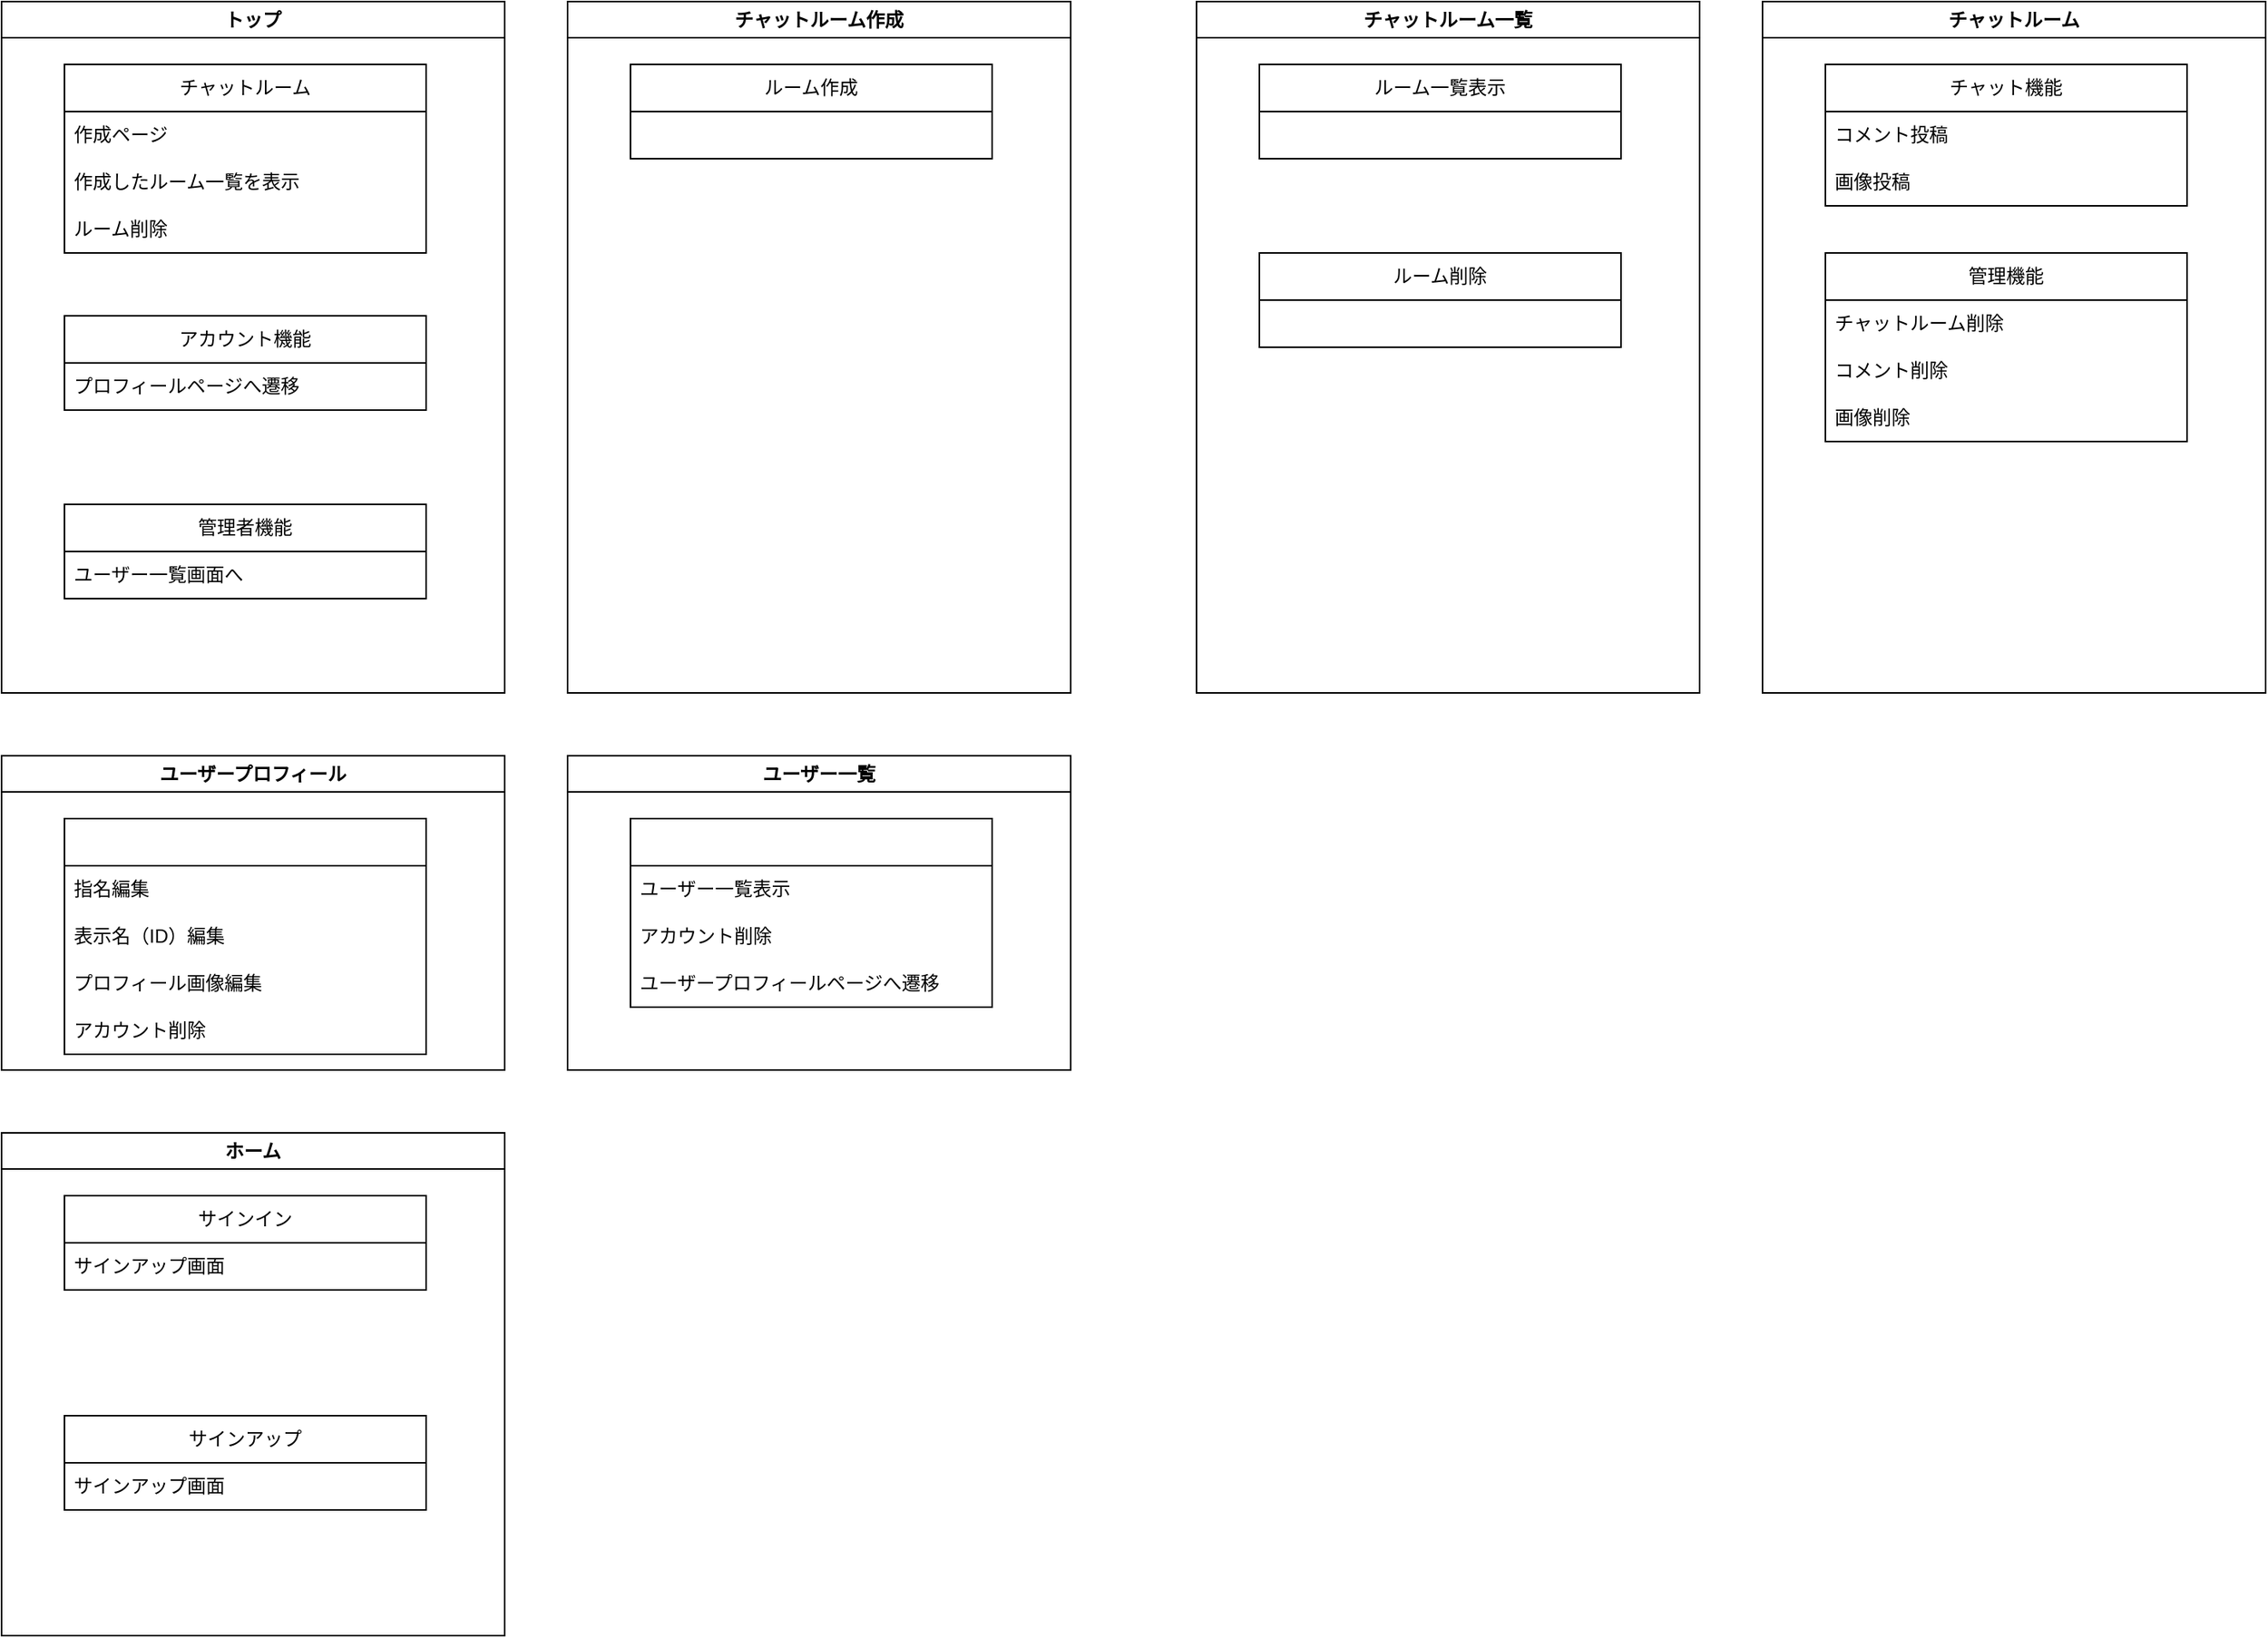 <mxfile>
    <diagram id="5mzLb48JTDCktutmIMSx" name="ページ1">
        <mxGraphModel dx="1066" dy="629" grid="1" gridSize="10" guides="1" tooltips="1" connect="1" arrows="1" fold="1" page="1" pageScale="1" pageWidth="827" pageHeight="1169" math="0" shadow="0">
            <root>
                <mxCell id="0"/>
                <mxCell id="1" parent="0"/>
                <mxCell id="2" value="トップ" style="swimlane;whiteSpace=wrap;html=1;" vertex="1" parent="1">
                    <mxGeometry x="80" y="40" width="320" height="440" as="geometry"/>
                </mxCell>
                <mxCell id="17" value="チャットルーム" style="swimlane;fontStyle=0;childLayout=stackLayout;horizontal=1;startSize=30;horizontalStack=0;resizeParent=1;resizeParentMax=0;resizeLast=0;collapsible=1;marginBottom=0;whiteSpace=wrap;html=1;" vertex="1" parent="2">
                    <mxGeometry x="40" y="40" width="230" height="120" as="geometry"/>
                </mxCell>
                <mxCell id="18" value="作成ページ" style="text;strokeColor=none;fillColor=none;align=left;verticalAlign=middle;spacingLeft=4;spacingRight=4;overflow=hidden;points=[[0,0.5],[1,0.5]];portConstraint=eastwest;rotatable=0;whiteSpace=wrap;html=1;" vertex="1" parent="17">
                    <mxGeometry y="30" width="230" height="30" as="geometry"/>
                </mxCell>
                <mxCell id="19" value="作成したルーム一覧を表示" style="text;strokeColor=none;fillColor=none;align=left;verticalAlign=middle;spacingLeft=4;spacingRight=4;overflow=hidden;points=[[0,0.5],[1,0.5]];portConstraint=eastwest;rotatable=0;whiteSpace=wrap;html=1;" vertex="1" parent="17">
                    <mxGeometry y="60" width="230" height="30" as="geometry"/>
                </mxCell>
                <mxCell id="21" value="ルーム削除" style="text;strokeColor=none;fillColor=none;align=left;verticalAlign=middle;spacingLeft=4;spacingRight=4;overflow=hidden;points=[[0,0.5],[1,0.5]];portConstraint=eastwest;rotatable=0;whiteSpace=wrap;html=1;" vertex="1" parent="17">
                    <mxGeometry y="90" width="230" height="30" as="geometry"/>
                </mxCell>
                <mxCell id="22" value="アカウント機能" style="swimlane;fontStyle=0;childLayout=stackLayout;horizontal=1;startSize=30;horizontalStack=0;resizeParent=1;resizeParentMax=0;resizeLast=0;collapsible=1;marginBottom=0;whiteSpace=wrap;html=1;" vertex="1" parent="2">
                    <mxGeometry x="40" y="200" width="230" height="60" as="geometry"/>
                </mxCell>
                <mxCell id="23" value="プロフィールページへ遷移" style="text;strokeColor=none;fillColor=none;align=left;verticalAlign=middle;spacingLeft=4;spacingRight=4;overflow=hidden;points=[[0,0.5],[1,0.5]];portConstraint=eastwest;rotatable=0;whiteSpace=wrap;html=1;" vertex="1" parent="22">
                    <mxGeometry y="30" width="230" height="30" as="geometry"/>
                </mxCell>
                <mxCell id="34" value="管理者機能" style="swimlane;fontStyle=0;childLayout=stackLayout;horizontal=1;startSize=30;horizontalStack=0;resizeParent=1;resizeParentMax=0;resizeLast=0;collapsible=1;marginBottom=0;whiteSpace=wrap;html=1;" vertex="1" parent="2">
                    <mxGeometry x="40" y="320" width="230" height="60" as="geometry"/>
                </mxCell>
                <mxCell id="35" value="ユーザー一覧画面へ" style="text;strokeColor=none;fillColor=none;align=left;verticalAlign=middle;spacingLeft=4;spacingRight=4;overflow=hidden;points=[[0,0.5],[1,0.5]];portConstraint=eastwest;rotatable=0;whiteSpace=wrap;html=1;" vertex="1" parent="34">
                    <mxGeometry y="30" width="230" height="30" as="geometry"/>
                </mxCell>
                <mxCell id="38" value="チャットルーム作成" style="swimlane;whiteSpace=wrap;html=1;" vertex="1" parent="1">
                    <mxGeometry x="440" y="40" width="320" height="440" as="geometry"/>
                </mxCell>
                <mxCell id="39" value="ルーム作成" style="swimlane;fontStyle=0;childLayout=stackLayout;horizontal=1;startSize=30;horizontalStack=0;resizeParent=1;resizeParentMax=0;resizeLast=0;collapsible=1;marginBottom=0;whiteSpace=wrap;html=1;" vertex="1" parent="38">
                    <mxGeometry x="40" y="40" width="230" height="60" as="geometry"/>
                </mxCell>
                <mxCell id="47" value="チャットルーム一覧" style="swimlane;whiteSpace=wrap;html=1;" vertex="1" parent="1">
                    <mxGeometry x="840" y="40" width="320" height="440" as="geometry"/>
                </mxCell>
                <mxCell id="48" value="ルーム一覧表示" style="swimlane;fontStyle=0;childLayout=stackLayout;horizontal=1;startSize=30;horizontalStack=0;resizeParent=1;resizeParentMax=0;resizeLast=0;collapsible=1;marginBottom=0;whiteSpace=wrap;html=1;" vertex="1" parent="47">
                    <mxGeometry x="40" y="40" width="230" height="60" as="geometry"/>
                </mxCell>
                <mxCell id="52" value="ルーム削除" style="swimlane;fontStyle=0;childLayout=stackLayout;horizontal=1;startSize=30;horizontalStack=0;resizeParent=1;resizeParentMax=0;resizeLast=0;collapsible=1;marginBottom=0;whiteSpace=wrap;html=1;" vertex="1" parent="47">
                    <mxGeometry x="40" y="160" width="230" height="60" as="geometry"/>
                </mxCell>
                <mxCell id="56" value="チャットルーム" style="swimlane;whiteSpace=wrap;html=1;" vertex="1" parent="1">
                    <mxGeometry x="1200" y="40" width="320" height="440" as="geometry"/>
                </mxCell>
                <mxCell id="57" value="チャット機能" style="swimlane;fontStyle=0;childLayout=stackLayout;horizontal=1;startSize=30;horizontalStack=0;resizeParent=1;resizeParentMax=0;resizeLast=0;collapsible=1;marginBottom=0;whiteSpace=wrap;html=1;" vertex="1" parent="56">
                    <mxGeometry x="40" y="40" width="230" height="90" as="geometry"/>
                </mxCell>
                <mxCell id="58" value="コメント投稿" style="text;strokeColor=none;fillColor=none;align=left;verticalAlign=middle;spacingLeft=4;spacingRight=4;overflow=hidden;points=[[0,0.5],[1,0.5]];portConstraint=eastwest;rotatable=0;whiteSpace=wrap;html=1;" vertex="1" parent="57">
                    <mxGeometry y="30" width="230" height="30" as="geometry"/>
                </mxCell>
                <mxCell id="59" value="画像投稿" style="text;strokeColor=none;fillColor=none;align=left;verticalAlign=middle;spacingLeft=4;spacingRight=4;overflow=hidden;points=[[0,0.5],[1,0.5]];portConstraint=eastwest;rotatable=0;whiteSpace=wrap;html=1;" vertex="1" parent="57">
                    <mxGeometry y="60" width="230" height="30" as="geometry"/>
                </mxCell>
                <mxCell id="61" value="管理機能" style="swimlane;fontStyle=0;childLayout=stackLayout;horizontal=1;startSize=30;horizontalStack=0;resizeParent=1;resizeParentMax=0;resizeLast=0;collapsible=1;marginBottom=0;whiteSpace=wrap;html=1;" vertex="1" parent="56">
                    <mxGeometry x="40" y="160" width="230" height="120" as="geometry"/>
                </mxCell>
                <mxCell id="62" value="チャットルーム削除" style="text;strokeColor=none;fillColor=none;align=left;verticalAlign=middle;spacingLeft=4;spacingRight=4;overflow=hidden;points=[[0,0.5],[1,0.5]];portConstraint=eastwest;rotatable=0;whiteSpace=wrap;html=1;" vertex="1" parent="61">
                    <mxGeometry y="30" width="230" height="30" as="geometry"/>
                </mxCell>
                <mxCell id="65" value="コメント削除" style="text;strokeColor=none;fillColor=none;align=left;verticalAlign=middle;spacingLeft=4;spacingRight=4;overflow=hidden;points=[[0,0.5],[1,0.5]];portConstraint=eastwest;rotatable=0;whiteSpace=wrap;html=1;" vertex="1" parent="61">
                    <mxGeometry y="60" width="230" height="30" as="geometry"/>
                </mxCell>
                <mxCell id="66" value="画像削除" style="text;strokeColor=none;fillColor=none;align=left;verticalAlign=middle;spacingLeft=4;spacingRight=4;overflow=hidden;points=[[0,0.5],[1,0.5]];portConstraint=eastwest;rotatable=0;whiteSpace=wrap;html=1;" vertex="1" parent="61">
                    <mxGeometry y="90" width="230" height="30" as="geometry"/>
                </mxCell>
                <mxCell id="67" value="ユーザープロフィール" style="swimlane;whiteSpace=wrap;html=1;" vertex="1" parent="1">
                    <mxGeometry x="80" y="520" width="320" height="200" as="geometry"/>
                </mxCell>
                <mxCell id="68" value="" style="swimlane;fontStyle=0;childLayout=stackLayout;horizontal=1;startSize=30;horizontalStack=0;resizeParent=1;resizeParentMax=0;resizeLast=0;collapsible=1;marginBottom=0;whiteSpace=wrap;html=1;" vertex="1" parent="67">
                    <mxGeometry x="40" y="40" width="230" height="150" as="geometry"/>
                </mxCell>
                <mxCell id="69" value="指名編集" style="text;strokeColor=none;fillColor=none;align=left;verticalAlign=middle;spacingLeft=4;spacingRight=4;overflow=hidden;points=[[0,0.5],[1,0.5]];portConstraint=eastwest;rotatable=0;whiteSpace=wrap;html=1;" vertex="1" parent="68">
                    <mxGeometry y="30" width="230" height="30" as="geometry"/>
                </mxCell>
                <mxCell id="70" value="表示名（ID）編集" style="text;strokeColor=none;fillColor=none;align=left;verticalAlign=middle;spacingLeft=4;spacingRight=4;overflow=hidden;points=[[0,0.5],[1,0.5]];portConstraint=eastwest;rotatable=0;whiteSpace=wrap;html=1;" vertex="1" parent="68">
                    <mxGeometry y="60" width="230" height="30" as="geometry"/>
                </mxCell>
                <mxCell id="71" value="プロフィール画像編集" style="text;strokeColor=none;fillColor=none;align=left;verticalAlign=middle;spacingLeft=4;spacingRight=4;overflow=hidden;points=[[0,0.5],[1,0.5]];portConstraint=eastwest;rotatable=0;whiteSpace=wrap;html=1;" vertex="1" parent="68">
                    <mxGeometry y="90" width="230" height="30" as="geometry"/>
                </mxCell>
                <mxCell id="76" value="アカウント削除" style="text;strokeColor=none;fillColor=none;align=left;verticalAlign=middle;spacingLeft=4;spacingRight=4;overflow=hidden;points=[[0,0.5],[1,0.5]];portConstraint=eastwest;rotatable=0;whiteSpace=wrap;html=1;" vertex="1" parent="68">
                    <mxGeometry y="120" width="230" height="30" as="geometry"/>
                </mxCell>
                <mxCell id="77" value="ユーザー一覧" style="swimlane;whiteSpace=wrap;html=1;" vertex="1" parent="1">
                    <mxGeometry x="440" y="520" width="320" height="200" as="geometry"/>
                </mxCell>
                <mxCell id="78" value="" style="swimlane;fontStyle=0;childLayout=stackLayout;horizontal=1;startSize=30;horizontalStack=0;resizeParent=1;resizeParentMax=0;resizeLast=0;collapsible=1;marginBottom=0;whiteSpace=wrap;html=1;" vertex="1" parent="77">
                    <mxGeometry x="40" y="40" width="230" height="120" as="geometry"/>
                </mxCell>
                <mxCell id="79" value="ユーザー一覧表示" style="text;strokeColor=none;fillColor=none;align=left;verticalAlign=middle;spacingLeft=4;spacingRight=4;overflow=hidden;points=[[0,0.5],[1,0.5]];portConstraint=eastwest;rotatable=0;whiteSpace=wrap;html=1;" vertex="1" parent="78">
                    <mxGeometry y="30" width="230" height="30" as="geometry"/>
                </mxCell>
                <mxCell id="80" value="アカウント削除" style="text;strokeColor=none;fillColor=none;align=left;verticalAlign=middle;spacingLeft=4;spacingRight=4;overflow=hidden;points=[[0,0.5],[1,0.5]];portConstraint=eastwest;rotatable=0;whiteSpace=wrap;html=1;" vertex="1" parent="78">
                    <mxGeometry y="60" width="230" height="30" as="geometry"/>
                </mxCell>
                <mxCell id="81" value="ユーザープロフィールページへ遷移" style="text;strokeColor=none;fillColor=none;align=left;verticalAlign=middle;spacingLeft=4;spacingRight=4;overflow=hidden;points=[[0,0.5],[1,0.5]];portConstraint=eastwest;rotatable=0;whiteSpace=wrap;html=1;" vertex="1" parent="78">
                    <mxGeometry y="90" width="230" height="30" as="geometry"/>
                </mxCell>
                <mxCell id="83" value="ホーム" style="swimlane;whiteSpace=wrap;html=1;" vertex="1" parent="1">
                    <mxGeometry x="80" y="760" width="320" height="320" as="geometry"/>
                </mxCell>
                <mxCell id="84" value="サインイン" style="swimlane;fontStyle=0;childLayout=stackLayout;horizontal=1;startSize=30;horizontalStack=0;resizeParent=1;resizeParentMax=0;resizeLast=0;collapsible=1;marginBottom=0;whiteSpace=wrap;html=1;" vertex="1" parent="83">
                    <mxGeometry x="40" y="40" width="230" height="60" as="geometry"/>
                </mxCell>
                <mxCell id="85" value="サインアップ画面" style="text;strokeColor=none;fillColor=none;align=left;verticalAlign=middle;spacingLeft=4;spacingRight=4;overflow=hidden;points=[[0,0.5],[1,0.5]];portConstraint=eastwest;rotatable=0;whiteSpace=wrap;html=1;" vertex="1" parent="84">
                    <mxGeometry y="30" width="230" height="30" as="geometry"/>
                </mxCell>
                <mxCell id="88" value="サインアップ" style="swimlane;fontStyle=0;childLayout=stackLayout;horizontal=1;startSize=30;horizontalStack=0;resizeParent=1;resizeParentMax=0;resizeLast=0;collapsible=1;marginBottom=0;whiteSpace=wrap;html=1;" vertex="1" parent="83">
                    <mxGeometry x="40" y="180" width="230" height="60" as="geometry"/>
                </mxCell>
                <mxCell id="89" value="サインアップ画面" style="text;strokeColor=none;fillColor=none;align=left;verticalAlign=middle;spacingLeft=4;spacingRight=4;overflow=hidden;points=[[0,0.5],[1,0.5]];portConstraint=eastwest;rotatable=0;whiteSpace=wrap;html=1;" vertex="1" parent="88">
                    <mxGeometry y="30" width="230" height="30" as="geometry"/>
                </mxCell>
            </root>
        </mxGraphModel>
    </diagram>
</mxfile>